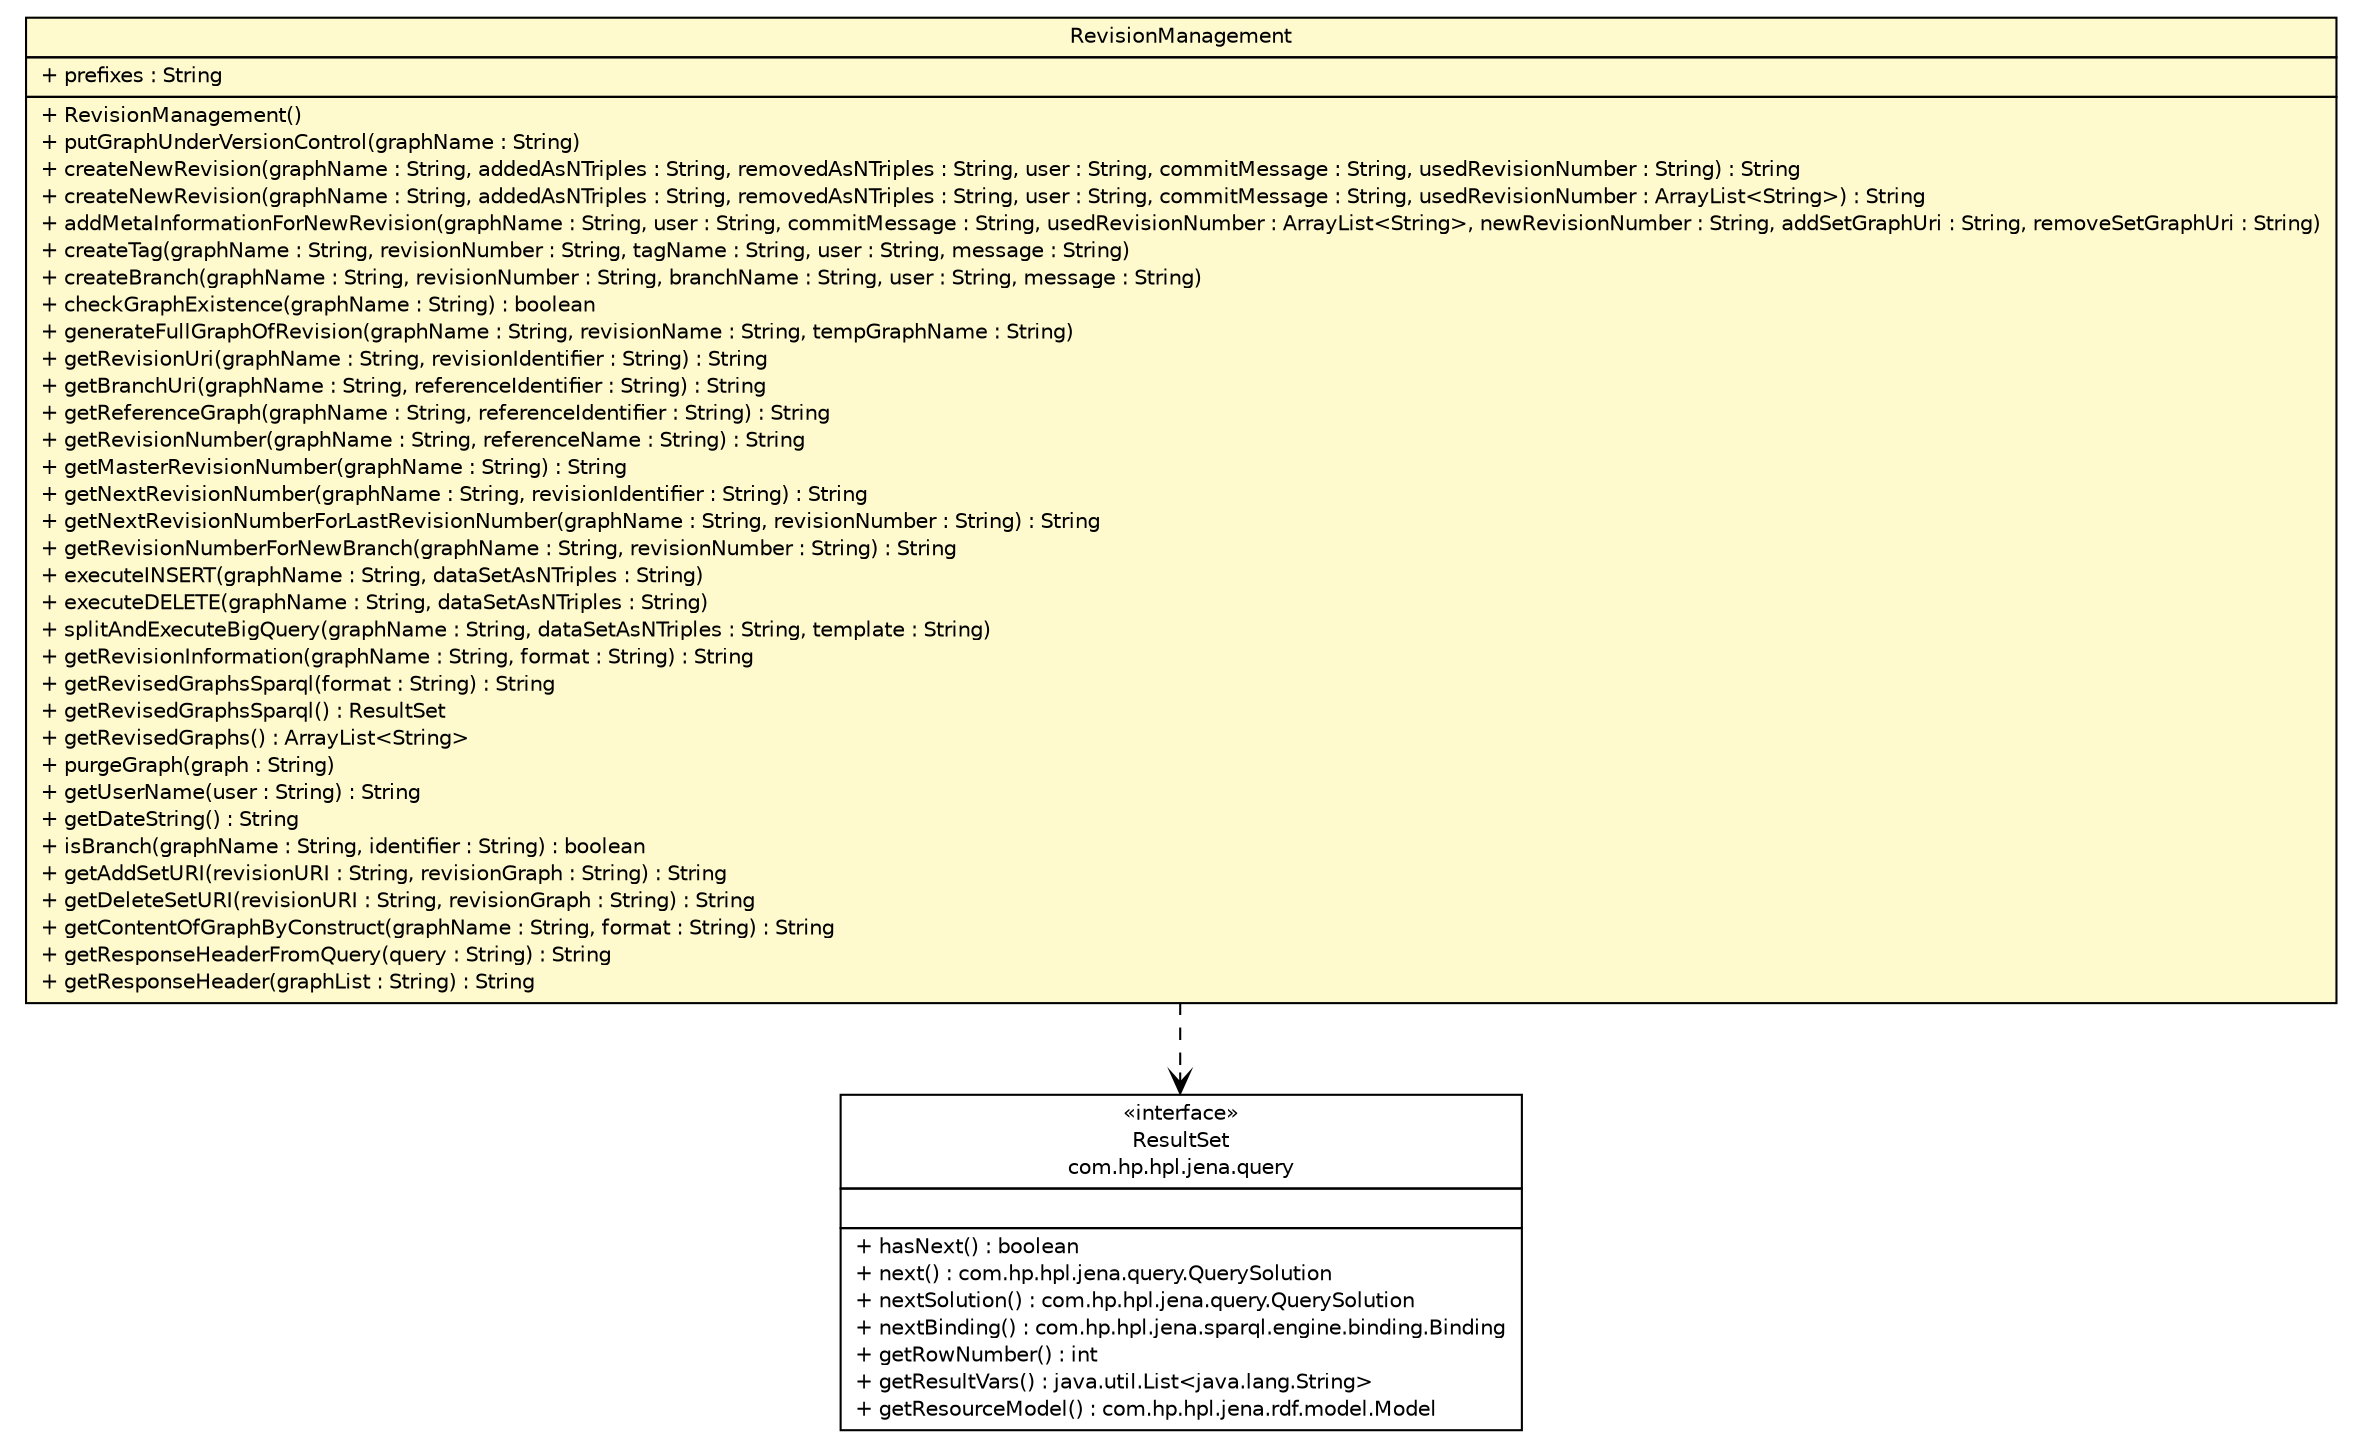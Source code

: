 #!/usr/local/bin/dot
#
# Class diagram 
# Generated by UMLGraph version R5_6-24-gf6e263 (http://www.umlgraph.org/)
#

digraph G {
	edge [fontname="Helvetica",fontsize=10,labelfontname="Helvetica",labelfontsize=10];
	node [fontname="Helvetica",fontsize=10,shape=plaintext];
	nodesep=0.25;
	ranksep=0.5;
	// de.tud.plt.r43ples.management.RevisionManagement
	c1600 [label=<<table title="de.tud.plt.r43ples.management.RevisionManagement" border="0" cellborder="1" cellspacing="0" cellpadding="2" port="p" bgcolor="lemonChiffon" href="./RevisionManagement.html">
		<tr><td><table border="0" cellspacing="0" cellpadding="1">
<tr><td align="center" balign="center"> RevisionManagement </td></tr>
		</table></td></tr>
		<tr><td><table border="0" cellspacing="0" cellpadding="1">
<tr><td align="left" balign="left"> + prefixes : String </td></tr>
		</table></td></tr>
		<tr><td><table border="0" cellspacing="0" cellpadding="1">
<tr><td align="left" balign="left"> + RevisionManagement() </td></tr>
<tr><td align="left" balign="left"> + putGraphUnderVersionControl(graphName : String) </td></tr>
<tr><td align="left" balign="left"> + createNewRevision(graphName : String, addedAsNTriples : String, removedAsNTriples : String, user : String, commitMessage : String, usedRevisionNumber : String) : String </td></tr>
<tr><td align="left" balign="left"> + createNewRevision(graphName : String, addedAsNTriples : String, removedAsNTriples : String, user : String, commitMessage : String, usedRevisionNumber : ArrayList&lt;String&gt;) : String </td></tr>
<tr><td align="left" balign="left"> + addMetaInformationForNewRevision(graphName : String, user : String, commitMessage : String, usedRevisionNumber : ArrayList&lt;String&gt;, newRevisionNumber : String, addSetGraphUri : String, removeSetGraphUri : String) </td></tr>
<tr><td align="left" balign="left"> + createTag(graphName : String, revisionNumber : String, tagName : String, user : String, message : String) </td></tr>
<tr><td align="left" balign="left"> + createBranch(graphName : String, revisionNumber : String, branchName : String, user : String, message : String) </td></tr>
<tr><td align="left" balign="left"> + checkGraphExistence(graphName : String) : boolean </td></tr>
<tr><td align="left" balign="left"> + generateFullGraphOfRevision(graphName : String, revisionName : String, tempGraphName : String) </td></tr>
<tr><td align="left" balign="left"> + getRevisionUri(graphName : String, revisionIdentifier : String) : String </td></tr>
<tr><td align="left" balign="left"> + getBranchUri(graphName : String, referenceIdentifier : String) : String </td></tr>
<tr><td align="left" balign="left"> + getReferenceGraph(graphName : String, referenceIdentifier : String) : String </td></tr>
<tr><td align="left" balign="left"> + getRevisionNumber(graphName : String, referenceName : String) : String </td></tr>
<tr><td align="left" balign="left"> + getMasterRevisionNumber(graphName : String) : String </td></tr>
<tr><td align="left" balign="left"> + getNextRevisionNumber(graphName : String, revisionIdentifier : String) : String </td></tr>
<tr><td align="left" balign="left"> + getNextRevisionNumberForLastRevisionNumber(graphName : String, revisionNumber : String) : String </td></tr>
<tr><td align="left" balign="left"> + getRevisionNumberForNewBranch(graphName : String, revisionNumber : String) : String </td></tr>
<tr><td align="left" balign="left"> + executeINSERT(graphName : String, dataSetAsNTriples : String) </td></tr>
<tr><td align="left" balign="left"> + executeDELETE(graphName : String, dataSetAsNTriples : String) </td></tr>
<tr><td align="left" balign="left"> + splitAndExecuteBigQuery(graphName : String, dataSetAsNTriples : String, template : String) </td></tr>
<tr><td align="left" balign="left"> + getRevisionInformation(graphName : String, format : String) : String </td></tr>
<tr><td align="left" balign="left"> + getRevisedGraphsSparql(format : String) : String </td></tr>
<tr><td align="left" balign="left"> + getRevisedGraphsSparql() : ResultSet </td></tr>
<tr><td align="left" balign="left"> + getRevisedGraphs() : ArrayList&lt;String&gt; </td></tr>
<tr><td align="left" balign="left"> + purgeGraph(graph : String) </td></tr>
<tr><td align="left" balign="left"> + getUserName(user : String) : String </td></tr>
<tr><td align="left" balign="left"> + getDateString() : String </td></tr>
<tr><td align="left" balign="left"> + isBranch(graphName : String, identifier : String) : boolean </td></tr>
<tr><td align="left" balign="left"> + getAddSetURI(revisionURI : String, revisionGraph : String) : String </td></tr>
<tr><td align="left" balign="left"> + getDeleteSetURI(revisionURI : String, revisionGraph : String) : String </td></tr>
<tr><td align="left" balign="left"> + getContentOfGraphByConstruct(graphName : String, format : String) : String </td></tr>
<tr><td align="left" balign="left"> + getResponseHeaderFromQuery(query : String) : String </td></tr>
<tr><td align="left" balign="left"> + getResponseHeader(graphList : String) : String </td></tr>
		</table></td></tr>
		</table>>, URL="./RevisionManagement.html", fontname="Helvetica", fontcolor="black", fontsize=10.0];
	// de.tud.plt.r43ples.management.RevisionManagement DEPEND com.hp.hpl.jena.query.ResultSet
	c1600:p -> c1611:p [taillabel="", label="", headlabel="", fontname="Helvetica", fontcolor="black", fontsize=10.0, color="black", arrowhead=open, style=dashed];
	// com.hp.hpl.jena.query.ResultSet
	c1611 [label=<<table title="com.hp.hpl.jena.query.ResultSet" border="0" cellborder="1" cellspacing="0" cellpadding="2" port="p" href="http://java.sun.com/j2se/1.4.2/docs/api/com/hp/hpl/jena/query/ResultSet.html">
		<tr><td><table border="0" cellspacing="0" cellpadding="1">
<tr><td align="center" balign="center"> &#171;interface&#187; </td></tr>
<tr><td align="center" balign="center"> ResultSet </td></tr>
<tr><td align="center" balign="center"> com.hp.hpl.jena.query </td></tr>
		</table></td></tr>
		<tr><td><table border="0" cellspacing="0" cellpadding="1">
<tr><td align="left" balign="left">  </td></tr>
		</table></td></tr>
		<tr><td><table border="0" cellspacing="0" cellpadding="1">
<tr><td align="left" balign="left"> + hasNext() : boolean </td></tr>
<tr><td align="left" balign="left"> + next() : com.hp.hpl.jena.query.QuerySolution </td></tr>
<tr><td align="left" balign="left"> + nextSolution() : com.hp.hpl.jena.query.QuerySolution </td></tr>
<tr><td align="left" balign="left"> + nextBinding() : com.hp.hpl.jena.sparql.engine.binding.Binding </td></tr>
<tr><td align="left" balign="left"> + getRowNumber() : int </td></tr>
<tr><td align="left" balign="left"> + getResultVars() : java.util.List&lt;java.lang.String&gt; </td></tr>
<tr><td align="left" balign="left"> + getResourceModel() : com.hp.hpl.jena.rdf.model.Model </td></tr>
		</table></td></tr>
		</table>>, URL="http://java.sun.com/j2se/1.4.2/docs/api/com/hp/hpl/jena/query/ResultSet.html", fontname="Helvetica", fontcolor="black", fontsize=10.0];
}

